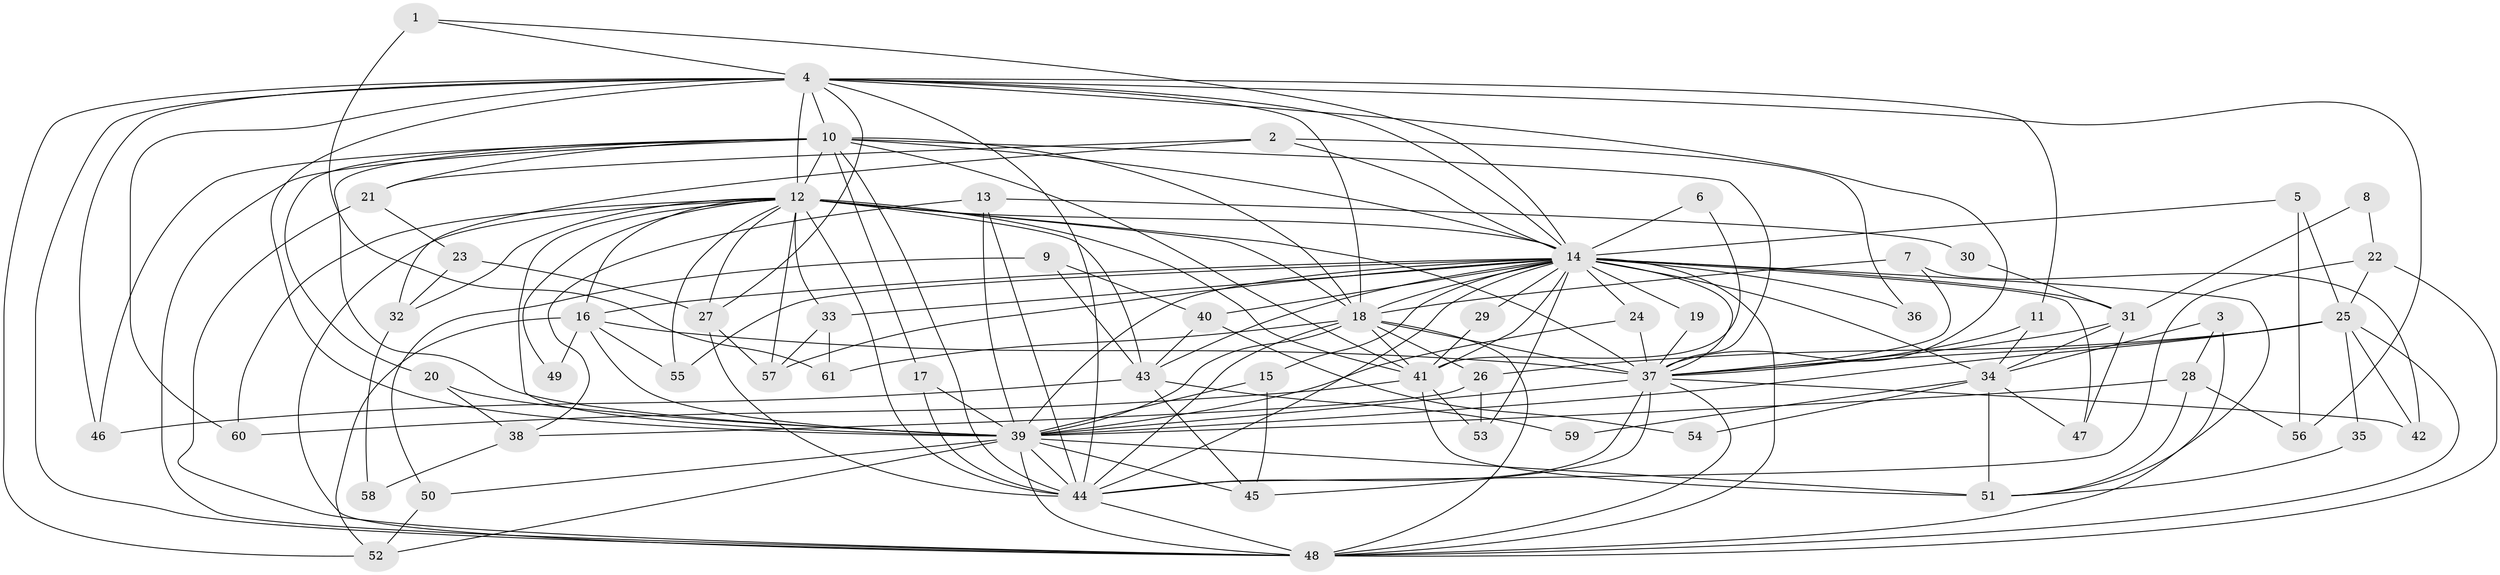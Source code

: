 // original degree distribution, {15: 0.02459016393442623, 21: 0.01639344262295082, 16: 0.01639344262295082, 22: 0.00819672131147541, 38: 0.00819672131147541, 25: 0.00819672131147541, 6: 0.040983606557377046, 9: 0.01639344262295082, 7: 0.00819672131147541, 2: 0.5163934426229508, 3: 0.18032786885245902, 4: 0.13114754098360656, 8: 0.00819672131147541, 10: 0.00819672131147541, 5: 0.00819672131147541}
// Generated by graph-tools (version 1.1) at 2025/01/03/09/25 03:01:36]
// undirected, 61 vertices, 169 edges
graph export_dot {
graph [start="1"]
  node [color=gray90,style=filled];
  1;
  2;
  3;
  4;
  5;
  6;
  7;
  8;
  9;
  10;
  11;
  12;
  13;
  14;
  15;
  16;
  17;
  18;
  19;
  20;
  21;
  22;
  23;
  24;
  25;
  26;
  27;
  28;
  29;
  30;
  31;
  32;
  33;
  34;
  35;
  36;
  37;
  38;
  39;
  40;
  41;
  42;
  43;
  44;
  45;
  46;
  47;
  48;
  49;
  50;
  51;
  52;
  53;
  54;
  55;
  56;
  57;
  58;
  59;
  60;
  61;
  1 -- 4 [weight=1.0];
  1 -- 14 [weight=1.0];
  1 -- 61 [weight=2.0];
  2 -- 14 [weight=1.0];
  2 -- 21 [weight=1.0];
  2 -- 32 [weight=1.0];
  2 -- 36 [weight=1.0];
  3 -- 28 [weight=1.0];
  3 -- 34 [weight=1.0];
  3 -- 48 [weight=1.0];
  4 -- 10 [weight=1.0];
  4 -- 11 [weight=1.0];
  4 -- 12 [weight=3.0];
  4 -- 14 [weight=2.0];
  4 -- 18 [weight=1.0];
  4 -- 27 [weight=1.0];
  4 -- 37 [weight=1.0];
  4 -- 39 [weight=1.0];
  4 -- 44 [weight=2.0];
  4 -- 46 [weight=1.0];
  4 -- 48 [weight=1.0];
  4 -- 52 [weight=1.0];
  4 -- 56 [weight=1.0];
  4 -- 60 [weight=2.0];
  5 -- 14 [weight=1.0];
  5 -- 25 [weight=1.0];
  5 -- 56 [weight=1.0];
  6 -- 14 [weight=1.0];
  6 -- 41 [weight=1.0];
  7 -- 18 [weight=1.0];
  7 -- 37 [weight=1.0];
  7 -- 42 [weight=1.0];
  8 -- 22 [weight=1.0];
  8 -- 31 [weight=1.0];
  9 -- 40 [weight=1.0];
  9 -- 43 [weight=1.0];
  9 -- 50 [weight=1.0];
  10 -- 12 [weight=3.0];
  10 -- 14 [weight=1.0];
  10 -- 17 [weight=1.0];
  10 -- 18 [weight=1.0];
  10 -- 20 [weight=1.0];
  10 -- 21 [weight=1.0];
  10 -- 37 [weight=1.0];
  10 -- 39 [weight=1.0];
  10 -- 41 [weight=1.0];
  10 -- 44 [weight=1.0];
  10 -- 46 [weight=1.0];
  10 -- 48 [weight=2.0];
  11 -- 34 [weight=1.0];
  11 -- 37 [weight=1.0];
  12 -- 14 [weight=2.0];
  12 -- 16 [weight=1.0];
  12 -- 18 [weight=2.0];
  12 -- 27 [weight=1.0];
  12 -- 32 [weight=2.0];
  12 -- 33 [weight=1.0];
  12 -- 37 [weight=4.0];
  12 -- 39 [weight=2.0];
  12 -- 41 [weight=1.0];
  12 -- 43 [weight=2.0];
  12 -- 44 [weight=3.0];
  12 -- 48 [weight=2.0];
  12 -- 49 [weight=2.0];
  12 -- 55 [weight=1.0];
  12 -- 57 [weight=1.0];
  12 -- 60 [weight=1.0];
  13 -- 30 [weight=1.0];
  13 -- 38 [weight=1.0];
  13 -- 39 [weight=2.0];
  13 -- 44 [weight=1.0];
  14 -- 15 [weight=1.0];
  14 -- 16 [weight=1.0];
  14 -- 18 [weight=2.0];
  14 -- 19 [weight=1.0];
  14 -- 24 [weight=2.0];
  14 -- 29 [weight=1.0];
  14 -- 31 [weight=1.0];
  14 -- 33 [weight=1.0];
  14 -- 34 [weight=2.0];
  14 -- 36 [weight=1.0];
  14 -- 37 [weight=1.0];
  14 -- 39 [weight=1.0];
  14 -- 40 [weight=1.0];
  14 -- 41 [weight=1.0];
  14 -- 43 [weight=1.0];
  14 -- 44 [weight=1.0];
  14 -- 47 [weight=2.0];
  14 -- 48 [weight=2.0];
  14 -- 51 [weight=1.0];
  14 -- 53 [weight=1.0];
  14 -- 55 [weight=1.0];
  14 -- 57 [weight=1.0];
  15 -- 39 [weight=1.0];
  15 -- 45 [weight=1.0];
  16 -- 37 [weight=1.0];
  16 -- 39 [weight=1.0];
  16 -- 49 [weight=1.0];
  16 -- 52 [weight=1.0];
  16 -- 55 [weight=1.0];
  17 -- 39 [weight=1.0];
  17 -- 44 [weight=1.0];
  18 -- 26 [weight=1.0];
  18 -- 37 [weight=1.0];
  18 -- 39 [weight=1.0];
  18 -- 41 [weight=1.0];
  18 -- 44 [weight=1.0];
  18 -- 48 [weight=2.0];
  18 -- 61 [weight=1.0];
  19 -- 37 [weight=1.0];
  20 -- 38 [weight=1.0];
  20 -- 39 [weight=1.0];
  21 -- 23 [weight=1.0];
  21 -- 48 [weight=1.0];
  22 -- 25 [weight=1.0];
  22 -- 44 [weight=1.0];
  22 -- 48 [weight=1.0];
  23 -- 27 [weight=1.0];
  23 -- 32 [weight=1.0];
  24 -- 37 [weight=1.0];
  24 -- 39 [weight=1.0];
  25 -- 26 [weight=1.0];
  25 -- 35 [weight=1.0];
  25 -- 37 [weight=1.0];
  25 -- 39 [weight=1.0];
  25 -- 42 [weight=1.0];
  25 -- 48 [weight=1.0];
  26 -- 38 [weight=1.0];
  26 -- 53 [weight=1.0];
  27 -- 44 [weight=1.0];
  27 -- 57 [weight=1.0];
  28 -- 39 [weight=2.0];
  28 -- 51 [weight=1.0];
  28 -- 56 [weight=1.0];
  29 -- 41 [weight=1.0];
  30 -- 31 [weight=1.0];
  31 -- 34 [weight=1.0];
  31 -- 37 [weight=1.0];
  31 -- 47 [weight=1.0];
  32 -- 58 [weight=1.0];
  33 -- 57 [weight=1.0];
  33 -- 61 [weight=1.0];
  34 -- 47 [weight=1.0];
  34 -- 51 [weight=1.0];
  34 -- 54 [weight=1.0];
  34 -- 59 [weight=1.0];
  35 -- 51 [weight=1.0];
  37 -- 39 [weight=1.0];
  37 -- 42 [weight=1.0];
  37 -- 44 [weight=2.0];
  37 -- 45 [weight=1.0];
  37 -- 48 [weight=1.0];
  38 -- 58 [weight=1.0];
  39 -- 44 [weight=1.0];
  39 -- 45 [weight=1.0];
  39 -- 48 [weight=1.0];
  39 -- 50 [weight=1.0];
  39 -- 51 [weight=2.0];
  39 -- 52 [weight=1.0];
  40 -- 43 [weight=2.0];
  40 -- 54 [weight=1.0];
  41 -- 51 [weight=1.0];
  41 -- 53 [weight=1.0];
  41 -- 60 [weight=1.0];
  43 -- 45 [weight=2.0];
  43 -- 46 [weight=1.0];
  43 -- 59 [weight=1.0];
  44 -- 48 [weight=1.0];
  50 -- 52 [weight=1.0];
}
